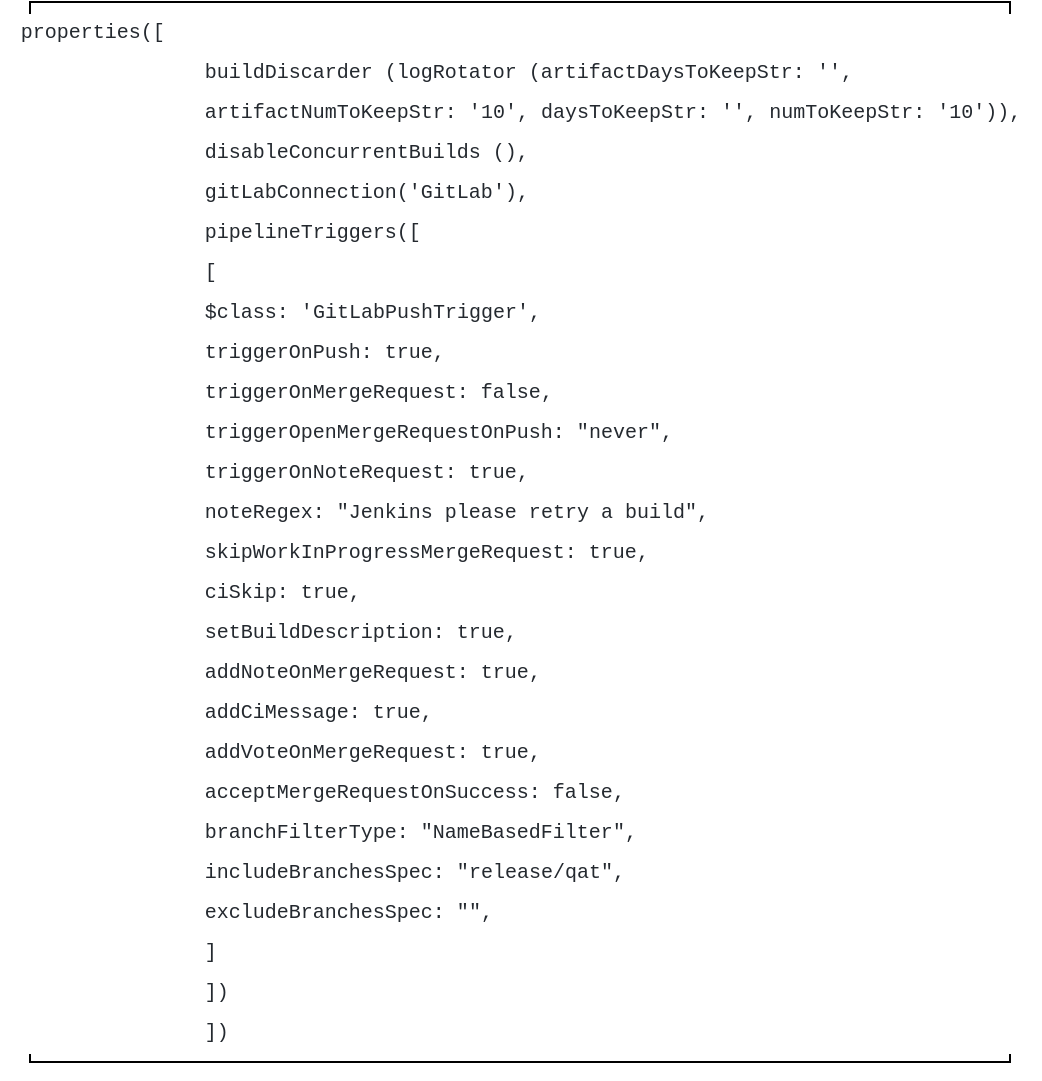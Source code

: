 <mxfile version="20.8.20" type="github">
  <diagram name="Страница 1" id="QiAMAgcQXoghS_cRUXvQ">
    <mxGraphModel dx="2261" dy="764" grid="1" gridSize="10" guides="1" tooltips="1" connect="1" arrows="1" fold="1" page="1" pageScale="1" pageWidth="827" pageHeight="1169" math="0" shadow="0">
      <root>
        <mxCell id="0" />
        <mxCell id="1" parent="0" />
        <mxCell id="UF_Up9nPMrGkN38h5PYS-5" value="&lt;table style=&quot;border-spacing: 0px; border-collapse: collapse; tab-size: 2; color: rgb(36, 41, 47); font-family: -apple-system, BlinkMacSystemFont, &amp;quot;Segoe UI&amp;quot;, &amp;quot;Noto Sans&amp;quot;, Helvetica, Arial, sans-serif, &amp;quot;Apple Color Emoji&amp;quot;, &amp;quot;Segoe UI Emoji&amp;quot;; text-align: start; background-color: rgb(255, 255, 255); font-size: 10px;&quot; data-tagsearch-path=&quot;Jenkinsfile&quot; data-tagsearch-lang=&quot;Groovy&quot; data-paste-markdown-skip=&quot;&quot; data-tab-size=&quot;2&quot; class=&quot;highlight tab-size js-file-line-container js-code-nav-container js-tagsearch-file&quot; data-hpc=&quot;&quot;&gt;&lt;tbody style=&quot;box-sizing: border-box;&quot;&gt;&lt;tr style=&quot;box-sizing: border-box; background-color: transparent;&quot;&gt;&lt;td style=&quot;box-sizing: border-box; padding: 0px 10px; position: relative; line-height: 20px; vertical-align: top; overflow: visible; font-family: ui-monospace, SFMono-Regular, &amp;quot;SF Mono&amp;quot;, Menlo, Consolas, &amp;quot;Liberation Mono&amp;quot;, monospace; color: var(--color-fg-default); overflow-wrap: anywhere;&quot; class=&quot;blob-code blob-code-inner js-file-line&quot; id=&quot;LC6&quot;&gt;&lt;font style=&quot;font-size: 10px;&quot;&gt;properties([&lt;/font&gt;&lt;/td&gt;&lt;/tr&gt;&lt;tr style=&quot;box-sizing: border-box;&quot;&gt;&lt;td style=&quot;box-sizing: border-box; padding: 0px 10px; position: relative; width: 50px; min-width: 50px; font-family: ui-monospace, SFMono-Regular, &amp;quot;SF Mono&amp;quot;, Menlo, Consolas, &amp;quot;Liberation Mono&amp;quot;, monospace; line-height: 20px; color: var(--color-fg-subtle); text-align: right; vertical-align: top; cursor: pointer; user-select: none;&quot; data-line-number=&quot;7&quot; class=&quot;blob-num js-line-number js-code-nav-line-number js-blob-rnum&quot; id=&quot;L7&quot;&gt;&lt;/td&gt;&lt;td style=&quot;box-sizing: border-box; padding: 0px 10px; position: relative; line-height: 20px; vertical-align: top; overflow: visible; font-family: ui-monospace, SFMono-Regular, &amp;quot;SF Mono&amp;quot;, Menlo, Consolas, &amp;quot;Liberation Mono&amp;quot;, monospace; color: var(--color-fg-default); overflow-wrap: anywhere;&quot; class=&quot;blob-code blob-code-inner js-file-line&quot; id=&quot;LC7&quot;&gt;&lt;font style=&quot;font-size: 10px;&quot;&gt;        buildDiscarder (logRotator (artifactDaysToKeepStr: &lt;span style=&quot;box-sizing: border-box; color: var(--color-prettylights-syntax-string);&quot; class=&quot;pl-s&quot;&gt;&lt;span style=&quot;box-sizing: border-box; color: var(--color-prettylights-syntax-string);&quot; class=&quot;pl-pds&quot;&gt;&#39;&lt;/span&gt;&lt;span style=&quot;box-sizing: border-box; color: var(--color-prettylights-syntax-string);&quot; class=&quot;pl-pds&quot;&gt;&#39;&lt;/span&gt;&lt;/span&gt;,&lt;br&gt;&lt;span style=&quot;box-sizing: border-box; color: var(--color-prettylights-syntax-constant);&quot; class=&quot;pl-c1&quot;&gt;artifactNumToKeepStr&lt;/span&gt;: &lt;span style=&quot;box-sizing: border-box; color: var(--color-prettylights-syntax-string);&quot; class=&quot;pl-s&quot;&gt;&lt;span style=&quot;box-sizing: border-box; color: var(--color-prettylights-syntax-string);&quot; class=&quot;pl-pds&quot;&gt;&#39;&lt;/span&gt;10&lt;span style=&quot;box-sizing: border-box; color: var(--color-prettylights-syntax-string);&quot; class=&quot;pl-pds&quot;&gt;&#39;&lt;/span&gt;&lt;/span&gt;, &lt;span style=&quot;box-sizing: border-box; color: var(--color-prettylights-syntax-constant);&quot; class=&quot;pl-c1&quot;&gt;daysToKeepStr&lt;/span&gt;: &lt;span style=&quot;box-sizing: border-box; color: var(--color-prettylights-syntax-string);&quot; class=&quot;pl-s&quot;&gt;&lt;span style=&quot;box-sizing: border-box; color: var(--color-prettylights-syntax-string);&quot; class=&quot;pl-pds&quot;&gt;&#39;&lt;/span&gt;&lt;span style=&quot;box-sizing: border-box; color: var(--color-prettylights-syntax-string);&quot; class=&quot;pl-pds&quot;&gt;&#39;&lt;/span&gt;&lt;/span&gt;, &lt;span style=&quot;box-sizing: border-box; color: var(--color-prettylights-syntax-constant);&quot; class=&quot;pl-c1&quot;&gt;numToKeepStr&lt;/span&gt;: &lt;span style=&quot;box-sizing: border-box; color: var(--color-prettylights-syntax-string);&quot; class=&quot;pl-s&quot;&gt;&lt;span style=&quot;box-sizing: border-box; color: var(--color-prettylights-syntax-string);&quot; class=&quot;pl-pds&quot;&gt;&#39;&lt;/span&gt;10&lt;span style=&quot;box-sizing: border-box; color: var(--color-prettylights-syntax-string);&quot; class=&quot;pl-pds&quot;&gt;&#39;&lt;/span&gt;&lt;/span&gt;)),&lt;/font&gt;&lt;/td&gt;&lt;/tr&gt;&lt;tr style=&quot;box-sizing: border-box; background-color: transparent;&quot;&gt;&lt;td style=&quot;box-sizing: border-box; padding: 0px 10px; position: relative; width: 50px; min-width: 50px; font-family: ui-monospace, SFMono-Regular, &amp;quot;SF Mono&amp;quot;, Menlo, Consolas, &amp;quot;Liberation Mono&amp;quot;, monospace; line-height: 20px; color: var(--color-fg-subtle); text-align: right; vertical-align: top; cursor: pointer; user-select: none;&quot; data-line-number=&quot;8&quot; class=&quot;blob-num js-line-number js-code-nav-line-number js-blob-rnum&quot; id=&quot;L8&quot;&gt;&lt;/td&gt;&lt;td style=&quot;box-sizing: border-box; padding: 0px 10px; position: relative; line-height: 20px; vertical-align: top; overflow: visible; font-family: ui-monospace, SFMono-Regular, &amp;quot;SF Mono&amp;quot;, Menlo, Consolas, &amp;quot;Liberation Mono&amp;quot;, monospace; color: var(--color-fg-default); overflow-wrap: anywhere;&quot; class=&quot;blob-code blob-code-inner js-file-line&quot; id=&quot;LC8&quot;&gt;&lt;font style=&quot;font-size: 10px;&quot;&gt;        disableConcurrentBuilds (),&lt;/font&gt;&lt;/td&gt;&lt;/tr&gt;&lt;tr style=&quot;box-sizing: border-box;&quot;&gt;&lt;td style=&quot;box-sizing: border-box; padding: 0px 10px; position: relative; width: 50px; min-width: 50px; font-family: ui-monospace, SFMono-Regular, &amp;quot;SF Mono&amp;quot;, Menlo, Consolas, &amp;quot;Liberation Mono&amp;quot;, monospace; line-height: 20px; color: var(--color-fg-subtle); text-align: right; vertical-align: top; cursor: pointer; user-select: none;&quot; data-line-number=&quot;9&quot; class=&quot;blob-num js-line-number js-code-nav-line-number js-blob-rnum&quot; id=&quot;L9&quot;&gt;&lt;/td&gt;&lt;td style=&quot;box-sizing: border-box; padding: 0px 10px; position: relative; line-height: 20px; vertical-align: top; overflow: visible; font-family: ui-monospace, SFMono-Regular, &amp;quot;SF Mono&amp;quot;, Menlo, Consolas, &amp;quot;Liberation Mono&amp;quot;, monospace; color: var(--color-fg-default); overflow-wrap: anywhere;&quot; class=&quot;blob-code blob-code-inner js-file-line&quot; id=&quot;LC9&quot;&gt;&lt;font style=&quot;font-size: 10px;&quot;&gt;        gitLabConnection(&lt;span style=&quot;box-sizing: border-box; color: var(--color-prettylights-syntax-string);&quot; class=&quot;pl-s&quot;&gt;&lt;span style=&quot;box-sizing: border-box; color: var(--color-prettylights-syntax-string);&quot; class=&quot;pl-pds&quot;&gt;&#39;&lt;/span&gt;GitLab&lt;span style=&quot;box-sizing: border-box; color: var(--color-prettylights-syntax-string);&quot; class=&quot;pl-pds&quot;&gt;&#39;&lt;/span&gt;&lt;/span&gt;),&lt;/font&gt;&lt;/td&gt;&lt;/tr&gt;&lt;tr style=&quot;box-sizing: border-box; background-color: transparent;&quot;&gt;&lt;td style=&quot;box-sizing: border-box; padding: 0px 10px; position: relative; width: 50px; min-width: 50px; font-family: ui-monospace, SFMono-Regular, &amp;quot;SF Mono&amp;quot;, Menlo, Consolas, &amp;quot;Liberation Mono&amp;quot;, monospace; line-height: 20px; color: var(--color-fg-subtle); text-align: right; vertical-align: top; cursor: pointer; user-select: none;&quot; data-line-number=&quot;10&quot; class=&quot;blob-num js-line-number js-code-nav-line-number js-blob-rnum&quot; id=&quot;L10&quot;&gt;&lt;/td&gt;&lt;td style=&quot;box-sizing: border-box; padding: 0px 10px; position: relative; line-height: 20px; vertical-align: top; overflow: visible; font-family: ui-monospace, SFMono-Regular, &amp;quot;SF Mono&amp;quot;, Menlo, Consolas, &amp;quot;Liberation Mono&amp;quot;, monospace; color: var(--color-fg-default); overflow-wrap: anywhere;&quot; class=&quot;blob-code blob-code-inner js-file-line&quot; id=&quot;LC10&quot;&gt;&lt;font style=&quot;font-size: 10px;&quot;&gt;        pipelineTriggers([&lt;/font&gt;&lt;/td&gt;&lt;/tr&gt;&lt;tr style=&quot;box-sizing: border-box;&quot;&gt;&lt;td style=&quot;box-sizing: border-box; padding: 0px 10px; position: relative; width: 50px; min-width: 50px; font-family: ui-monospace, SFMono-Regular, &amp;quot;SF Mono&amp;quot;, Menlo, Consolas, &amp;quot;Liberation Mono&amp;quot;, monospace; line-height: 20px; color: var(--color-fg-subtle); text-align: right; vertical-align: top; cursor: pointer; user-select: none;&quot; data-line-number=&quot;11&quot; class=&quot;blob-num js-line-number js-code-nav-line-number js-blob-rnum&quot; id=&quot;L11&quot;&gt;&lt;/td&gt;&lt;td style=&quot;box-sizing: border-box; padding: 0px 10px; position: relative; line-height: 20px; vertical-align: top; overflow: visible; font-family: ui-monospace, SFMono-Regular, &amp;quot;SF Mono&amp;quot;, Menlo, Consolas, &amp;quot;Liberation Mono&amp;quot;, monospace; color: var(--color-fg-default); overflow-wrap: anywhere;&quot; class=&quot;blob-code blob-code-inner js-file-line&quot; id=&quot;LC11&quot;&gt;&lt;font style=&quot;font-size: 10px;&quot;&gt;                [&lt;/font&gt;&lt;/td&gt;&lt;/tr&gt;&lt;tr style=&quot;box-sizing: border-box; background-color: transparent;&quot;&gt;&lt;td style=&quot;box-sizing: border-box; padding: 0px 10px; position: relative; width: 50px; min-width: 50px; font-family: ui-monospace, SFMono-Regular, &amp;quot;SF Mono&amp;quot;, Menlo, Consolas, &amp;quot;Liberation Mono&amp;quot;, monospace; line-height: 20px; color: var(--color-fg-subtle); text-align: right; vertical-align: top; cursor: pointer; user-select: none;&quot; data-line-number=&quot;12&quot; class=&quot;blob-num js-line-number js-code-nav-line-number js-blob-rnum&quot; id=&quot;L12&quot;&gt;&lt;/td&gt;&lt;td style=&quot;box-sizing: border-box; padding: 0px 10px; position: relative; line-height: 20px; vertical-align: top; overflow: visible; font-family: ui-monospace, SFMono-Regular, &amp;quot;SF Mono&amp;quot;, Menlo, Consolas, &amp;quot;Liberation Mono&amp;quot;, monospace; color: var(--color-fg-default); overflow-wrap: anywhere;&quot; class=&quot;blob-code blob-code-inner js-file-line&quot; id=&quot;LC12&quot;&gt;&lt;font style=&quot;font-size: 10px;&quot;&gt;                        $&lt;span style=&quot;box-sizing: border-box; color: var(--color-prettylights-syntax-constant);&quot; class=&quot;pl-c1&quot;&gt;class&lt;/span&gt;: &lt;span style=&quot;box-sizing: border-box; color: var(--color-prettylights-syntax-string);&quot; class=&quot;pl-s&quot;&gt;&lt;span style=&quot;box-sizing: border-box; color: var(--color-prettylights-syntax-string);&quot; class=&quot;pl-pds&quot;&gt;&#39;&lt;/span&gt;GitLabPushTrigger&lt;span style=&quot;box-sizing: border-box; color: var(--color-prettylights-syntax-string);&quot; class=&quot;pl-pds&quot;&gt;&#39;&lt;/span&gt;&lt;/span&gt;,&lt;/font&gt;&lt;/td&gt;&lt;/tr&gt;&lt;tr style=&quot;box-sizing: border-box;&quot;&gt;&lt;td style=&quot;box-sizing: border-box; padding: 0px 10px; position: relative; width: 50px; min-width: 50px; font-family: ui-monospace, SFMono-Regular, &amp;quot;SF Mono&amp;quot;, Menlo, Consolas, &amp;quot;Liberation Mono&amp;quot;, monospace; line-height: 20px; color: var(--color-fg-subtle); text-align: right; vertical-align: top; cursor: pointer; user-select: none;&quot; data-line-number=&quot;13&quot; class=&quot;blob-num js-line-number js-code-nav-line-number js-blob-rnum&quot; id=&quot;L13&quot;&gt;&lt;/td&gt;&lt;td style=&quot;box-sizing: border-box; padding: 0px 10px; position: relative; line-height: 20px; vertical-align: top; overflow: visible; font-family: ui-monospace, SFMono-Regular, &amp;quot;SF Mono&amp;quot;, Menlo, Consolas, &amp;quot;Liberation Mono&amp;quot;, monospace; color: var(--color-fg-default); overflow-wrap: anywhere;&quot; class=&quot;blob-code blob-code-inner js-file-line&quot; id=&quot;LC13&quot;&gt;                        &lt;font style=&quot;font-size: 10px;&quot;&gt;&lt;span style=&quot;box-sizing: border-box; color: var(--color-prettylights-syntax-constant);&quot; class=&quot;pl-c1&quot;&gt;triggerOnPush&lt;/span&gt;: &lt;span style=&quot;box-sizing: border-box; color: var(--color-prettylights-syntax-constant);&quot; class=&quot;pl-c1&quot;&gt;true&lt;/span&gt;,&lt;/font&gt;&lt;/td&gt;&lt;/tr&gt;&lt;tr style=&quot;box-sizing: border-box; background-color: transparent;&quot;&gt;&lt;td style=&quot;box-sizing: border-box; padding: 0px 10px; position: relative; width: 50px; min-width: 50px; font-family: ui-monospace, SFMono-Regular, &amp;quot;SF Mono&amp;quot;, Menlo, Consolas, &amp;quot;Liberation Mono&amp;quot;, monospace; line-height: 20px; color: var(--color-fg-subtle); text-align: right; vertical-align: top; cursor: pointer; user-select: none;&quot; data-line-number=&quot;14&quot; class=&quot;blob-num js-line-number js-code-nav-line-number js-blob-rnum&quot; id=&quot;L14&quot;&gt;&lt;/td&gt;&lt;td style=&quot;box-sizing: border-box; padding: 0px 10px; position: relative; line-height: 20px; vertical-align: top; overflow: visible; font-family: ui-monospace, SFMono-Regular, &amp;quot;SF Mono&amp;quot;, Menlo, Consolas, &amp;quot;Liberation Mono&amp;quot;, monospace; color: var(--color-fg-default); overflow-wrap: anywhere;&quot; class=&quot;blob-code blob-code-inner js-file-line&quot; id=&quot;LC14&quot;&gt;                        &lt;font style=&quot;font-size: 10px;&quot;&gt;&lt;span style=&quot;box-sizing: border-box; color: var(--color-prettylights-syntax-constant);&quot; class=&quot;pl-c1&quot;&gt;triggerOnMergeRequest&lt;/span&gt;: &lt;span style=&quot;box-sizing: border-box; color: var(--color-prettylights-syntax-constant);&quot; class=&quot;pl-c1&quot;&gt;false&lt;/span&gt;,&lt;/font&gt;&lt;/td&gt;&lt;/tr&gt;&lt;tr style=&quot;box-sizing: border-box;&quot;&gt;&lt;td style=&quot;box-sizing: border-box; padding: 0px 10px; position: relative; width: 50px; min-width: 50px; font-family: ui-monospace, SFMono-Regular, &amp;quot;SF Mono&amp;quot;, Menlo, Consolas, &amp;quot;Liberation Mono&amp;quot;, monospace; line-height: 20px; color: var(--color-fg-subtle); text-align: right; vertical-align: top; cursor: pointer; user-select: none;&quot; data-line-number=&quot;15&quot; class=&quot;blob-num js-line-number js-code-nav-line-number js-blob-rnum&quot; id=&quot;L15&quot;&gt;&lt;/td&gt;&lt;td style=&quot;box-sizing: border-box; padding: 0px 10px; position: relative; line-height: 20px; vertical-align: top; overflow: visible; font-family: ui-monospace, SFMono-Regular, &amp;quot;SF Mono&amp;quot;, Menlo, Consolas, &amp;quot;Liberation Mono&amp;quot;, monospace; color: var(--color-fg-default); overflow-wrap: anywhere;&quot; class=&quot;blob-code blob-code-inner js-file-line&quot; id=&quot;LC15&quot;&gt;                        &lt;font style=&quot;font-size: 10px;&quot;&gt;&lt;span style=&quot;box-sizing: border-box; color: var(--color-prettylights-syntax-constant);&quot; class=&quot;pl-c1&quot;&gt;triggerOpenMergeRequestOnPush&lt;/span&gt;: &lt;span style=&quot;box-sizing: border-box; color: var(--color-prettylights-syntax-string);&quot; class=&quot;pl-s&quot;&gt;&lt;span style=&quot;box-sizing: border-box; color: var(--color-prettylights-syntax-string);&quot; class=&quot;pl-pds&quot;&gt;&quot;&lt;/span&gt;never&lt;span style=&quot;box-sizing: border-box; color: var(--color-prettylights-syntax-string);&quot; class=&quot;pl-pds&quot;&gt;&quot;&lt;/span&gt;&lt;/span&gt;,&lt;/font&gt;&lt;/td&gt;&lt;/tr&gt;&lt;tr style=&quot;box-sizing: border-box; background-color: transparent;&quot;&gt;&lt;td style=&quot;box-sizing: border-box; padding: 0px 10px; position: relative; width: 50px; min-width: 50px; font-family: ui-monospace, SFMono-Regular, &amp;quot;SF Mono&amp;quot;, Menlo, Consolas, &amp;quot;Liberation Mono&amp;quot;, monospace; line-height: 20px; color: var(--color-fg-subtle); text-align: right; vertical-align: top; cursor: pointer; user-select: none;&quot; data-line-number=&quot;16&quot; class=&quot;blob-num js-line-number js-code-nav-line-number js-blob-rnum&quot; id=&quot;L16&quot;&gt;&lt;/td&gt;&lt;td style=&quot;box-sizing: border-box; padding: 0px 10px; position: relative; line-height: 20px; vertical-align: top; overflow: visible; font-family: ui-monospace, SFMono-Regular, &amp;quot;SF Mono&amp;quot;, Menlo, Consolas, &amp;quot;Liberation Mono&amp;quot;, monospace; color: var(--color-fg-default); overflow-wrap: anywhere;&quot; class=&quot;blob-code blob-code-inner js-file-line&quot; id=&quot;LC16&quot;&gt;                        &lt;font style=&quot;font-size: 10px;&quot;&gt;&lt;span style=&quot;box-sizing: border-box; color: var(--color-prettylights-syntax-constant);&quot; class=&quot;pl-c1&quot;&gt;triggerOnNoteRequest&lt;/span&gt;: &lt;span style=&quot;box-sizing: border-box; color: var(--color-prettylights-syntax-constant);&quot; class=&quot;pl-c1&quot;&gt;true&lt;/span&gt;,&lt;/font&gt;&lt;/td&gt;&lt;/tr&gt;&lt;tr style=&quot;box-sizing: border-box;&quot;&gt;&lt;td style=&quot;box-sizing: border-box; padding: 0px 10px; position: relative; width: 50px; min-width: 50px; font-family: ui-monospace, SFMono-Regular, &amp;quot;SF Mono&amp;quot;, Menlo, Consolas, &amp;quot;Liberation Mono&amp;quot;, monospace; line-height: 20px; color: var(--color-fg-subtle); text-align: right; vertical-align: top; cursor: pointer; user-select: none;&quot; data-line-number=&quot;17&quot; class=&quot;blob-num js-line-number js-code-nav-line-number js-blob-rnum&quot; id=&quot;L17&quot;&gt;&lt;/td&gt;&lt;td style=&quot;box-sizing: border-box; padding: 0px 10px; position: relative; line-height: 20px; vertical-align: top; overflow: visible; font-family: ui-monospace, SFMono-Regular, &amp;quot;SF Mono&amp;quot;, Menlo, Consolas, &amp;quot;Liberation Mono&amp;quot;, monospace; color: var(--color-fg-default); overflow-wrap: anywhere;&quot; class=&quot;blob-code blob-code-inner js-file-line&quot; id=&quot;LC17&quot;&gt;                        &lt;font style=&quot;font-size: 10px;&quot;&gt;&lt;span style=&quot;box-sizing: border-box; color: var(--color-prettylights-syntax-constant);&quot; class=&quot;pl-c1&quot;&gt;noteRegex&lt;/span&gt;: &lt;span style=&quot;box-sizing: border-box; color: var(--color-prettylights-syntax-string);&quot; class=&quot;pl-s&quot;&gt;&lt;span style=&quot;box-sizing: border-box; color: var(--color-prettylights-syntax-string);&quot; class=&quot;pl-pds&quot;&gt;&quot;&lt;/span&gt;Jenkins please retry a build&lt;span style=&quot;box-sizing: border-box; color: var(--color-prettylights-syntax-string);&quot; class=&quot;pl-pds&quot;&gt;&quot;&lt;/span&gt;&lt;/span&gt;,&lt;/font&gt;&lt;/td&gt;&lt;/tr&gt;&lt;tr style=&quot;box-sizing: border-box; background-color: transparent;&quot;&gt;&lt;td style=&quot;box-sizing: border-box; padding: 0px 10px; position: relative; width: 50px; min-width: 50px; font-family: ui-monospace, SFMono-Regular, &amp;quot;SF Mono&amp;quot;, Menlo, Consolas, &amp;quot;Liberation Mono&amp;quot;, monospace; line-height: 20px; color: var(--color-fg-subtle); text-align: right; vertical-align: top; cursor: pointer; user-select: none;&quot; data-line-number=&quot;18&quot; class=&quot;blob-num js-line-number js-code-nav-line-number js-blob-rnum&quot; id=&quot;L18&quot;&gt;&lt;/td&gt;&lt;td style=&quot;box-sizing: border-box; padding: 0px 10px; position: relative; line-height: 20px; vertical-align: top; overflow: visible; font-family: ui-monospace, SFMono-Regular, &amp;quot;SF Mono&amp;quot;, Menlo, Consolas, &amp;quot;Liberation Mono&amp;quot;, monospace; color: var(--color-fg-default); overflow-wrap: anywhere;&quot; class=&quot;blob-code blob-code-inner js-file-line&quot; id=&quot;LC18&quot;&gt;                        &lt;font style=&quot;font-size: 10px;&quot;&gt;&lt;span style=&quot;box-sizing: border-box; color: var(--color-prettylights-syntax-constant);&quot; class=&quot;pl-c1&quot;&gt;skipWorkInProgressMergeRequest&lt;/span&gt;: &lt;span style=&quot;box-sizing: border-box; color: var(--color-prettylights-syntax-constant);&quot; class=&quot;pl-c1&quot;&gt;true&lt;/span&gt;,&lt;/font&gt;&lt;/td&gt;&lt;/tr&gt;&lt;tr style=&quot;box-sizing: border-box;&quot;&gt;&lt;td style=&quot;box-sizing: border-box; padding: 0px 10px; position: relative; width: 50px; min-width: 50px; font-family: ui-monospace, SFMono-Regular, &amp;quot;SF Mono&amp;quot;, Menlo, Consolas, &amp;quot;Liberation Mono&amp;quot;, monospace; line-height: 20px; color: var(--color-fg-subtle); text-align: right; vertical-align: top; cursor: pointer; user-select: none;&quot; data-line-number=&quot;19&quot; class=&quot;blob-num js-line-number js-code-nav-line-number js-blob-rnum&quot; id=&quot;L19&quot;&gt;&lt;/td&gt;&lt;td style=&quot;box-sizing: border-box; padding: 0px 10px; position: relative; line-height: 20px; vertical-align: top; overflow: visible; font-family: ui-monospace, SFMono-Regular, &amp;quot;SF Mono&amp;quot;, Menlo, Consolas, &amp;quot;Liberation Mono&amp;quot;, monospace; color: var(--color-fg-default); overflow-wrap: anywhere;&quot; class=&quot;blob-code blob-code-inner js-file-line&quot; id=&quot;LC19&quot;&gt;                        &lt;font style=&quot;font-size: 10px;&quot;&gt;&lt;span style=&quot;box-sizing: border-box; color: var(--color-prettylights-syntax-constant);&quot; class=&quot;pl-c1&quot;&gt;ciSkip&lt;/span&gt;: &lt;span style=&quot;box-sizing: border-box; color: var(--color-prettylights-syntax-constant);&quot; class=&quot;pl-c1&quot;&gt;true&lt;/span&gt;,&lt;/font&gt;&lt;/td&gt;&lt;/tr&gt;&lt;tr style=&quot;box-sizing: border-box; background-color: transparent;&quot;&gt;&lt;td style=&quot;box-sizing: border-box; padding: 0px 10px; position: relative; width: 50px; min-width: 50px; font-family: ui-monospace, SFMono-Regular, &amp;quot;SF Mono&amp;quot;, Menlo, Consolas, &amp;quot;Liberation Mono&amp;quot;, monospace; line-height: 20px; color: var(--color-fg-subtle); text-align: right; vertical-align: top; cursor: pointer; user-select: none;&quot; data-line-number=&quot;20&quot; class=&quot;blob-num js-line-number js-code-nav-line-number js-blob-rnum&quot; id=&quot;L20&quot;&gt;&lt;/td&gt;&lt;td style=&quot;box-sizing: border-box; padding: 0px 10px; position: relative; line-height: 20px; vertical-align: top; overflow: visible; font-family: ui-monospace, SFMono-Regular, &amp;quot;SF Mono&amp;quot;, Menlo, Consolas, &amp;quot;Liberation Mono&amp;quot;, monospace; color: var(--color-fg-default); overflow-wrap: anywhere;&quot; class=&quot;blob-code blob-code-inner js-file-line&quot; id=&quot;LC20&quot;&gt;                        &lt;font style=&quot;font-size: 10px;&quot;&gt;&lt;span style=&quot;box-sizing: border-box; color: var(--color-prettylights-syntax-constant);&quot; class=&quot;pl-c1&quot;&gt;setBuildDescription&lt;/span&gt;: &lt;span style=&quot;box-sizing: border-box; color: var(--color-prettylights-syntax-constant);&quot; class=&quot;pl-c1&quot;&gt;true&lt;/span&gt;,&lt;/font&gt;&lt;/td&gt;&lt;/tr&gt;&lt;tr style=&quot;box-sizing: border-box;&quot;&gt;&lt;td style=&quot;box-sizing: border-box; padding: 0px 10px; position: relative; width: 50px; min-width: 50px; font-family: ui-monospace, SFMono-Regular, &amp;quot;SF Mono&amp;quot;, Menlo, Consolas, &amp;quot;Liberation Mono&amp;quot;, monospace; line-height: 20px; color: var(--color-fg-subtle); text-align: right; vertical-align: top; cursor: pointer; user-select: none;&quot; data-line-number=&quot;21&quot; class=&quot;blob-num js-line-number js-code-nav-line-number js-blob-rnum&quot; id=&quot;L21&quot;&gt;&lt;/td&gt;&lt;td style=&quot;box-sizing: border-box; padding: 0px 10px; position: relative; line-height: 20px; vertical-align: top; overflow: visible; font-family: ui-monospace, SFMono-Regular, &amp;quot;SF Mono&amp;quot;, Menlo, Consolas, &amp;quot;Liberation Mono&amp;quot;, monospace; color: var(--color-fg-default); overflow-wrap: anywhere;&quot; class=&quot;blob-code blob-code-inner js-file-line&quot; id=&quot;LC21&quot;&gt;                        &lt;font style=&quot;font-size: 10px;&quot;&gt;&lt;span style=&quot;box-sizing: border-box; color: var(--color-prettylights-syntax-constant);&quot; class=&quot;pl-c1&quot;&gt;addNoteOnMergeRequest&lt;/span&gt;: &lt;span style=&quot;box-sizing: border-box; color: var(--color-prettylights-syntax-constant);&quot; class=&quot;pl-c1&quot;&gt;true&lt;/span&gt;,&lt;/font&gt;&lt;/td&gt;&lt;/tr&gt;&lt;tr style=&quot;box-sizing: border-box; background-color: transparent;&quot;&gt;&lt;td style=&quot;box-sizing: border-box; padding: 0px 10px; position: relative; width: 50px; min-width: 50px; font-family: ui-monospace, SFMono-Regular, &amp;quot;SF Mono&amp;quot;, Menlo, Consolas, &amp;quot;Liberation Mono&amp;quot;, monospace; line-height: 20px; color: var(--color-fg-subtle); text-align: right; vertical-align: top; cursor: pointer; user-select: none;&quot; data-line-number=&quot;22&quot; class=&quot;blob-num js-line-number js-code-nav-line-number js-blob-rnum&quot; id=&quot;L22&quot;&gt;&lt;/td&gt;&lt;td style=&quot;box-sizing: border-box; padding: 0px 10px; position: relative; line-height: 20px; vertical-align: top; overflow: visible; font-family: ui-monospace, SFMono-Regular, &amp;quot;SF Mono&amp;quot;, Menlo, Consolas, &amp;quot;Liberation Mono&amp;quot;, monospace; color: var(--color-fg-default); overflow-wrap: anywhere;&quot; class=&quot;blob-code blob-code-inner js-file-line&quot; id=&quot;LC22&quot;&gt;                        &lt;font style=&quot;font-size: 10px;&quot;&gt;&lt;span style=&quot;box-sizing: border-box; color: var(--color-prettylights-syntax-constant);&quot; class=&quot;pl-c1&quot;&gt;addCiMessage&lt;/span&gt;: &lt;span style=&quot;box-sizing: border-box; color: var(--color-prettylights-syntax-constant);&quot; class=&quot;pl-c1&quot;&gt;true&lt;/span&gt;,&lt;/font&gt;&lt;/td&gt;&lt;/tr&gt;&lt;tr style=&quot;box-sizing: border-box;&quot;&gt;&lt;td style=&quot;box-sizing: border-box; padding: 0px 10px; position: relative; width: 50px; min-width: 50px; font-family: ui-monospace, SFMono-Regular, &amp;quot;SF Mono&amp;quot;, Menlo, Consolas, &amp;quot;Liberation Mono&amp;quot;, monospace; line-height: 20px; color: var(--color-fg-subtle); text-align: right; vertical-align: top; cursor: pointer; user-select: none;&quot; data-line-number=&quot;23&quot; class=&quot;blob-num js-line-number js-code-nav-line-number js-blob-rnum&quot; id=&quot;L23&quot;&gt;&lt;/td&gt;&lt;td style=&quot;box-sizing: border-box; padding: 0px 10px; position: relative; line-height: 20px; vertical-align: top; overflow: visible; font-family: ui-monospace, SFMono-Regular, &amp;quot;SF Mono&amp;quot;, Menlo, Consolas, &amp;quot;Liberation Mono&amp;quot;, monospace; color: var(--color-fg-default); overflow-wrap: anywhere;&quot; class=&quot;blob-code blob-code-inner js-file-line&quot; id=&quot;LC23&quot;&gt;                        &lt;font style=&quot;font-size: 10px;&quot;&gt;&lt;span style=&quot;box-sizing: border-box; color: var(--color-prettylights-syntax-constant);&quot; class=&quot;pl-c1&quot;&gt;addVoteOnMergeRequest&lt;/span&gt;: &lt;span style=&quot;box-sizing: border-box; color: var(--color-prettylights-syntax-constant);&quot; class=&quot;pl-c1&quot;&gt;true&lt;/span&gt;,&lt;/font&gt;&lt;/td&gt;&lt;/tr&gt;&lt;tr style=&quot;box-sizing: border-box; background-color: transparent;&quot;&gt;&lt;td style=&quot;box-sizing: border-box; padding: 0px 10px; position: relative; width: 50px; min-width: 50px; font-family: ui-monospace, SFMono-Regular, &amp;quot;SF Mono&amp;quot;, Menlo, Consolas, &amp;quot;Liberation Mono&amp;quot;, monospace; line-height: 20px; color: var(--color-fg-subtle); text-align: right; vertical-align: top; cursor: pointer; user-select: none;&quot; data-line-number=&quot;24&quot; class=&quot;blob-num js-line-number js-code-nav-line-number js-blob-rnum&quot; id=&quot;L24&quot;&gt;&lt;/td&gt;&lt;td style=&quot;box-sizing: border-box; padding: 0px 10px; position: relative; line-height: 20px; vertical-align: top; overflow: visible; font-family: ui-monospace, SFMono-Regular, &amp;quot;SF Mono&amp;quot;, Menlo, Consolas, &amp;quot;Liberation Mono&amp;quot;, monospace; color: var(--color-fg-default); overflow-wrap: anywhere;&quot; class=&quot;blob-code blob-code-inner js-file-line&quot; id=&quot;LC24&quot;&gt;                        &lt;font style=&quot;font-size: 10px;&quot;&gt;&lt;span style=&quot;box-sizing: border-box; color: var(--color-prettylights-syntax-constant);&quot; class=&quot;pl-c1&quot;&gt;acceptMergeRequestOnSuccess&lt;/span&gt;: &lt;span style=&quot;box-sizing: border-box; color: var(--color-prettylights-syntax-constant);&quot; class=&quot;pl-c1&quot;&gt;false&lt;/span&gt;,&lt;/font&gt;&lt;/td&gt;&lt;/tr&gt;&lt;tr style=&quot;box-sizing: border-box;&quot;&gt;&lt;td style=&quot;box-sizing: border-box; padding: 0px 10px; position: relative; width: 50px; min-width: 50px; font-family: ui-monospace, SFMono-Regular, &amp;quot;SF Mono&amp;quot;, Menlo, Consolas, &amp;quot;Liberation Mono&amp;quot;, monospace; line-height: 20px; color: var(--color-fg-subtle); text-align: right; vertical-align: top; cursor: pointer; user-select: none;&quot; data-line-number=&quot;25&quot; class=&quot;blob-num js-line-number js-code-nav-line-number js-blob-rnum&quot; id=&quot;L25&quot;&gt;&lt;/td&gt;&lt;td style=&quot;box-sizing: border-box; padding: 0px 10px; position: relative; line-height: 20px; vertical-align: top; overflow: visible; font-family: ui-monospace, SFMono-Regular, &amp;quot;SF Mono&amp;quot;, Menlo, Consolas, &amp;quot;Liberation Mono&amp;quot;, monospace; color: var(--color-fg-default); overflow-wrap: anywhere;&quot; class=&quot;blob-code blob-code-inner js-file-line&quot; id=&quot;LC25&quot;&gt;                        &lt;font style=&quot;font-size: 10px;&quot;&gt;&lt;span style=&quot;box-sizing: border-box; color: var(--color-prettylights-syntax-constant);&quot; class=&quot;pl-c1&quot;&gt;branchFilterType&lt;/span&gt;: &lt;span style=&quot;box-sizing: border-box; color: var(--color-prettylights-syntax-string);&quot; class=&quot;pl-s&quot;&gt;&lt;span style=&quot;box-sizing: border-box; color: var(--color-prettylights-syntax-string);&quot; class=&quot;pl-pds&quot;&gt;&quot;&lt;/span&gt;NameBasedFilter&lt;span style=&quot;box-sizing: border-box; color: var(--color-prettylights-syntax-string);&quot; class=&quot;pl-pds&quot;&gt;&quot;&lt;/span&gt;&lt;/span&gt;,&lt;/font&gt;&lt;/td&gt;&lt;/tr&gt;&lt;tr style=&quot;box-sizing: border-box; background-color: transparent;&quot;&gt;&lt;td style=&quot;box-sizing: border-box; padding: 0px 10px; position: relative; width: 50px; min-width: 50px; font-family: ui-monospace, SFMono-Regular, &amp;quot;SF Mono&amp;quot;, Menlo, Consolas, &amp;quot;Liberation Mono&amp;quot;, monospace; line-height: 20px; color: var(--color-fg-subtle); text-align: right; vertical-align: top; cursor: pointer; user-select: none;&quot; data-line-number=&quot;26&quot; class=&quot;blob-num js-line-number js-code-nav-line-number js-blob-rnum&quot; id=&quot;L26&quot;&gt;&lt;/td&gt;&lt;td style=&quot;box-sizing: border-box; padding: 0px 10px; position: relative; line-height: 20px; vertical-align: top; overflow: visible; font-family: ui-monospace, SFMono-Regular, &amp;quot;SF Mono&amp;quot;, Menlo, Consolas, &amp;quot;Liberation Mono&amp;quot;, monospace; color: var(--color-fg-default); overflow-wrap: anywhere;&quot; class=&quot;blob-code blob-code-inner js-file-line&quot; id=&quot;LC26&quot;&gt;                        &lt;font style=&quot;font-size: 10px;&quot;&gt;&lt;span style=&quot;box-sizing: border-box; color: var(--color-prettylights-syntax-constant);&quot; class=&quot;pl-c1&quot;&gt;includeBranchesSpec&lt;/span&gt;: &lt;span style=&quot;box-sizing: border-box; color: var(--color-prettylights-syntax-string);&quot; class=&quot;pl-s&quot;&gt;&lt;span style=&quot;box-sizing: border-box; color: var(--color-prettylights-syntax-string);&quot; class=&quot;pl-pds&quot;&gt;&quot;&lt;/span&gt;release/qat&lt;span style=&quot;box-sizing: border-box; color: var(--color-prettylights-syntax-string);&quot; class=&quot;pl-pds&quot;&gt;&quot;&lt;/span&gt;&lt;/span&gt;,&lt;/font&gt;&lt;/td&gt;&lt;/tr&gt;&lt;tr style=&quot;box-sizing: border-box;&quot;&gt;&lt;td style=&quot;box-sizing: border-box; padding: 0px 10px; position: relative; width: 50px; min-width: 50px; font-family: ui-monospace, SFMono-Regular, &amp;quot;SF Mono&amp;quot;, Menlo, Consolas, &amp;quot;Liberation Mono&amp;quot;, monospace; line-height: 20px; color: var(--color-fg-subtle); text-align: right; vertical-align: top; cursor: pointer; user-select: none;&quot; data-line-number=&quot;27&quot; class=&quot;blob-num js-line-number js-code-nav-line-number js-blob-rnum&quot; id=&quot;L27&quot;&gt;&lt;/td&gt;&lt;td style=&quot;box-sizing: border-box; padding: 0px 10px; position: relative; line-height: 20px; vertical-align: top; overflow: visible; font-family: ui-monospace, SFMono-Regular, &amp;quot;SF Mono&amp;quot;, Menlo, Consolas, &amp;quot;Liberation Mono&amp;quot;, monospace; color: var(--color-fg-default); overflow-wrap: anywhere;&quot; class=&quot;blob-code blob-code-inner js-file-line&quot; id=&quot;LC27&quot;&gt;                        &lt;font style=&quot;font-size: 10px;&quot;&gt;&lt;span style=&quot;box-sizing: border-box; color: var(--color-prettylights-syntax-constant);&quot; class=&quot;pl-c1&quot;&gt;excludeBranchesSpec&lt;/span&gt;: &lt;span style=&quot;box-sizing: border-box; color: var(--color-prettylights-syntax-string);&quot; class=&quot;pl-s&quot;&gt;&lt;span style=&quot;box-sizing: border-box; color: var(--color-prettylights-syntax-string);&quot; class=&quot;pl-pds&quot;&gt;&quot;&lt;/span&gt;&lt;span style=&quot;box-sizing: border-box; color: var(--color-prettylights-syntax-string);&quot; class=&quot;pl-pds&quot;&gt;&quot;&lt;/span&gt;&lt;/span&gt;,&lt;/font&gt;&lt;/td&gt;&lt;/tr&gt;&lt;tr style=&quot;box-sizing: border-box; background-color: transparent;&quot;&gt;&lt;td style=&quot;box-sizing: border-box; padding: 0px 10px; position: relative; width: 50px; min-width: 50px; font-family: ui-monospace, SFMono-Regular, &amp;quot;SF Mono&amp;quot;, Menlo, Consolas, &amp;quot;Liberation Mono&amp;quot;, monospace; line-height: 20px; color: var(--color-fg-subtle); text-align: right; vertical-align: top; cursor: pointer; user-select: none;&quot; data-line-number=&quot;28&quot; class=&quot;blob-num js-line-number js-code-nav-line-number js-blob-rnum&quot; id=&quot;L28&quot;&gt;&lt;/td&gt;&lt;td style=&quot;box-sizing: border-box; padding: 0px 10px; position: relative; line-height: 20px; vertical-align: top; overflow: visible; font-family: ui-monospace, SFMono-Regular, &amp;quot;SF Mono&amp;quot;, Menlo, Consolas, &amp;quot;Liberation Mono&amp;quot;, monospace; color: var(--color-fg-default); overflow-wrap: anywhere;&quot; class=&quot;blob-code blob-code-inner js-file-line&quot; id=&quot;LC28&quot;&gt;&lt;font style=&quot;font-size: 10px;&quot;&gt;                ]&lt;/font&gt;&lt;/td&gt;&lt;/tr&gt;&lt;tr style=&quot;box-sizing: border-box;&quot;&gt;&lt;td style=&quot;box-sizing: border-box; padding: 0px 10px; position: relative; width: 50px; min-width: 50px; font-family: ui-monospace, SFMono-Regular, &amp;quot;SF Mono&amp;quot;, Menlo, Consolas, &amp;quot;Liberation Mono&amp;quot;, monospace; line-height: 20px; color: var(--color-fg-subtle); text-align: right; vertical-align: top; cursor: pointer; user-select: none;&quot; data-line-number=&quot;29&quot; class=&quot;blob-num js-line-number js-code-nav-line-number js-blob-rnum&quot; id=&quot;L29&quot;&gt;&lt;/td&gt;&lt;td style=&quot;box-sizing: border-box; padding: 0px 10px; position: relative; line-height: 20px; vertical-align: top; overflow: visible; font-family: ui-monospace, SFMono-Regular, &amp;quot;SF Mono&amp;quot;, Menlo, Consolas, &amp;quot;Liberation Mono&amp;quot;, monospace; color: var(--color-fg-default); overflow-wrap: anywhere;&quot; class=&quot;blob-code blob-code-inner js-file-line&quot; id=&quot;LC29&quot;&gt;&lt;font style=&quot;font-size: 10px;&quot;&gt;        ])&lt;/font&gt;&lt;/td&gt;&lt;/tr&gt;&lt;tr style=&quot;box-sizing: border-box; background-color: transparent;&quot;&gt;&lt;td style=&quot;box-sizing: border-box; padding: 0px 10px; position: relative; width: 50px; min-width: 50px; font-family: ui-monospace, SFMono-Regular, &amp;quot;SF Mono&amp;quot;, Menlo, Consolas, &amp;quot;Liberation Mono&amp;quot;, monospace; line-height: 20px; color: var(--color-fg-subtle); text-align: right; vertical-align: top; cursor: pointer; user-select: none;&quot; data-line-number=&quot;30&quot; class=&quot;blob-num js-line-number js-code-nav-line-number js-blob-rnum&quot; id=&quot;L30&quot;&gt;&lt;/td&gt;&lt;td style=&quot;box-sizing: border-box; padding: 0px 10px; position: relative; line-height: 20px; vertical-align: top; overflow: visible; font-family: ui-monospace, SFMono-Regular, &amp;quot;SF Mono&amp;quot;, Menlo, Consolas, &amp;quot;Liberation Mono&amp;quot;, monospace; color: var(--color-fg-default); overflow-wrap: anywhere;&quot; class=&quot;blob-code blob-code-inner js-file-line&quot; id=&quot;LC30&quot;&gt;&lt;font style=&quot;font-size: 10px;&quot;&gt;])&lt;/font&gt;&lt;/td&gt;&lt;/tr&gt;&lt;/tbody&gt;&lt;/table&gt;" style="rounded=0;html=1;" vertex="1" parent="1">
          <mxGeometry x="-800" y="20" width="490" height="530" as="geometry" />
        </mxCell>
        <mxCell id="UF_Up9nPMrGkN38h5PYS-6" style="edgeStyle=orthogonalEdgeStyle;rounded=0;orthogonalLoop=1;jettySize=auto;html=1;exitX=0.5;exitY=1;exitDx=0;exitDy=0;fontSize=10;" edge="1" parent="1" source="UF_Up9nPMrGkN38h5PYS-5" target="UF_Up9nPMrGkN38h5PYS-5">
          <mxGeometry relative="1" as="geometry" />
        </mxCell>
      </root>
    </mxGraphModel>
  </diagram>
</mxfile>
